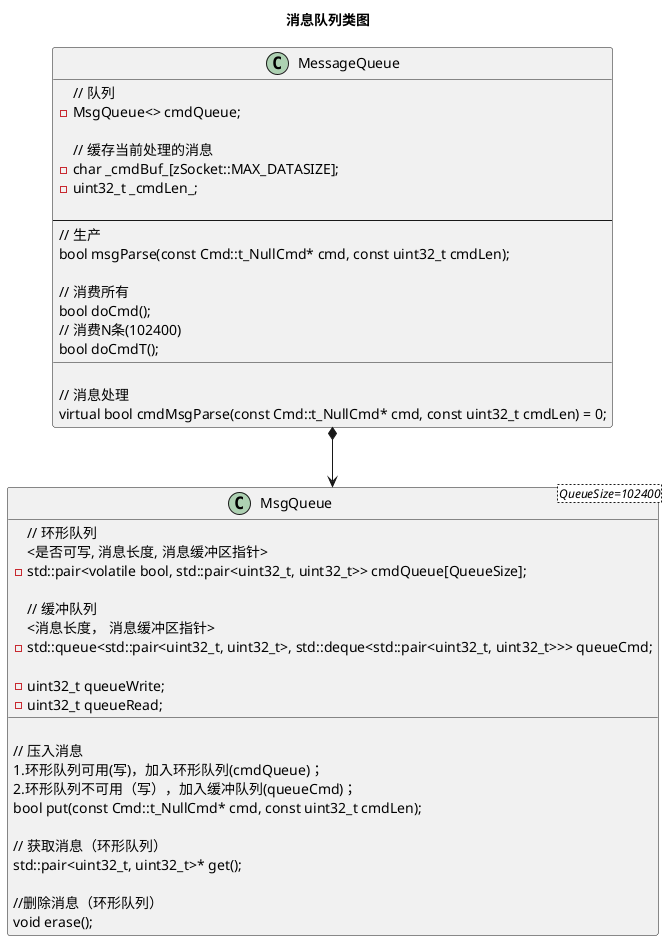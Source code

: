 @startuml

title 消息队列类图

'0.#Moccasin
'1.#LightSeaGreen
'2.#DarkSalmon
'3.#BBBBFF
'4.#SkyBlue
'5.#LightPink
'6.#CadetBlue
'7.#Violet

class MessageQueue {
    // 队列
    - MsgQueue<> cmdQueue;

    // 缓存当前处理的消息
    - char _cmdBuf_[zSocket::MAX_DATASIZE];
    - uint32_t _cmdLen_;

    --
    // 生产
    {method} bool msgParse(const Cmd::t_NullCmd* cmd, const uint32_t cmdLen);

    // 消费所有
    {method} bool doCmd();
    // 消费N条(102400)
    {method} bool doCmdT();
    __

    // 消息处理
    virtual bool cmdMsgParse(const Cmd::t_NullCmd* cmd, const uint32_t cmdLen) = 0;
}

class MsgQueue<QueueSize=102400> {
    // 环形队列
    <是否可写, 消息长度, 消息缓冲区指针>
    - std::pair<volatile bool, std::pair<uint32_t, uint32_t>> cmdQueue[QueueSize];

    // 缓冲队列
    <消息长度， 消息缓冲区指针>
    - std::queue<std::pair<uint32_t, uint32_t>, std::deque<std::pair<uint32_t, uint32_t>>> queueCmd;

    - uint32_t queueWrite;
    - uint32_t queueRead;
    __

    // 压入消息
    1.环形队列可用(写)，加入环形队列(cmdQueue)；
    2.环形队列不可用（写），加入缓冲队列(queueCmd)；
    bool put(const Cmd::t_NullCmd* cmd, const uint32_t cmdLen);

    // 获取消息（环形队列）
    std::pair<uint32_t, uint32_t>* get();

    //删除消息（环形队列）
    void erase();
}

MessageQueue *--> MsgQueue

@enduml